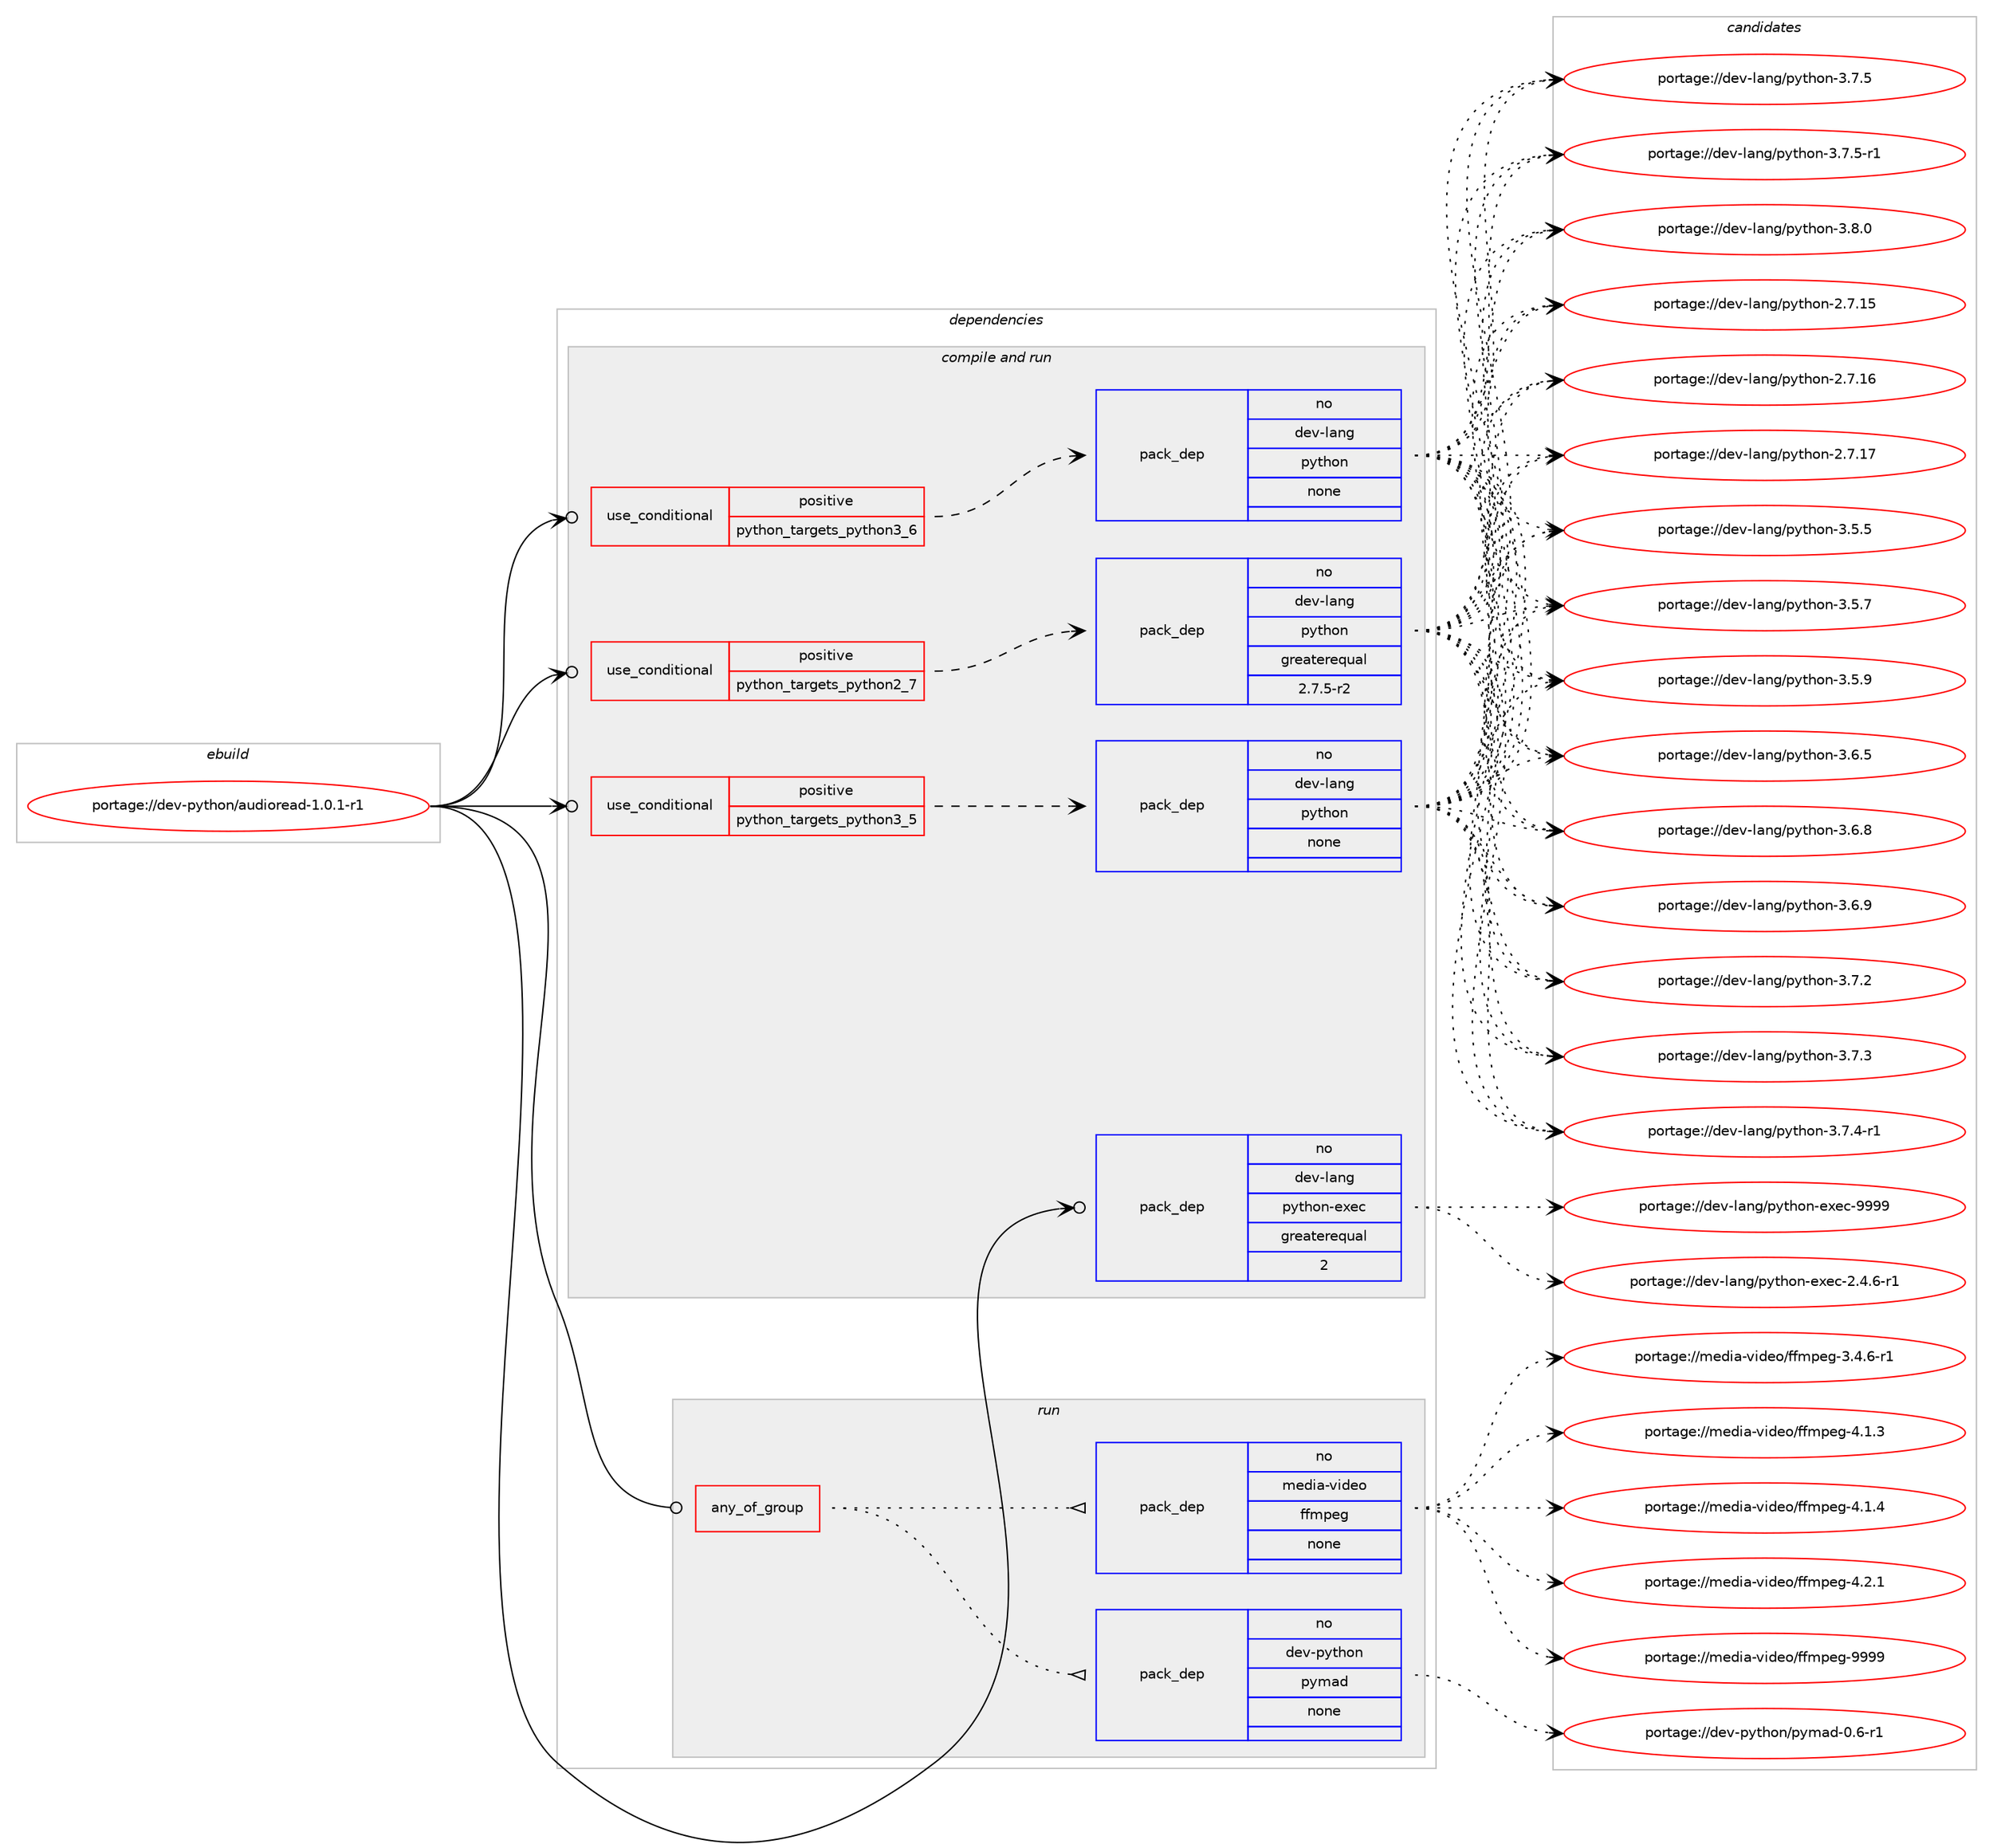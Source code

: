 digraph prolog {

# *************
# Graph options
# *************

newrank=true;
concentrate=true;
compound=true;
graph [rankdir=LR,fontname=Helvetica,fontsize=10,ranksep=1.5];#, ranksep=2.5, nodesep=0.2];
edge  [arrowhead=vee];
node  [fontname=Helvetica,fontsize=10];

# **********
# The ebuild
# **********

subgraph cluster_leftcol {
color=gray;
rank=same;
label=<<i>ebuild</i>>;
id [label="portage://dev-python/audioread-1.0.1-r1", color=red, width=4, href="../dev-python/audioread-1.0.1-r1.svg"];
}

# ****************
# The dependencies
# ****************

subgraph cluster_midcol {
color=gray;
label=<<i>dependencies</i>>;
subgraph cluster_compile {
fillcolor="#eeeeee";
style=filled;
label=<<i>compile</i>>;
}
subgraph cluster_compileandrun {
fillcolor="#eeeeee";
style=filled;
label=<<i>compile and run</i>>;
subgraph cond25800 {
dependency130379 [label=<<TABLE BORDER="0" CELLBORDER="1" CELLSPACING="0" CELLPADDING="4"><TR><TD ROWSPAN="3" CELLPADDING="10">use_conditional</TD></TR><TR><TD>positive</TD></TR><TR><TD>python_targets_python2_7</TD></TR></TABLE>>, shape=none, color=red];
subgraph pack101276 {
dependency130380 [label=<<TABLE BORDER="0" CELLBORDER="1" CELLSPACING="0" CELLPADDING="4" WIDTH="220"><TR><TD ROWSPAN="6" CELLPADDING="30">pack_dep</TD></TR><TR><TD WIDTH="110">no</TD></TR><TR><TD>dev-lang</TD></TR><TR><TD>python</TD></TR><TR><TD>greaterequal</TD></TR><TR><TD>2.7.5-r2</TD></TR></TABLE>>, shape=none, color=blue];
}
dependency130379:e -> dependency130380:w [weight=20,style="dashed",arrowhead="vee"];
}
id:e -> dependency130379:w [weight=20,style="solid",arrowhead="odotvee"];
subgraph cond25801 {
dependency130381 [label=<<TABLE BORDER="0" CELLBORDER="1" CELLSPACING="0" CELLPADDING="4"><TR><TD ROWSPAN="3" CELLPADDING="10">use_conditional</TD></TR><TR><TD>positive</TD></TR><TR><TD>python_targets_python3_5</TD></TR></TABLE>>, shape=none, color=red];
subgraph pack101277 {
dependency130382 [label=<<TABLE BORDER="0" CELLBORDER="1" CELLSPACING="0" CELLPADDING="4" WIDTH="220"><TR><TD ROWSPAN="6" CELLPADDING="30">pack_dep</TD></TR><TR><TD WIDTH="110">no</TD></TR><TR><TD>dev-lang</TD></TR><TR><TD>python</TD></TR><TR><TD>none</TD></TR><TR><TD></TD></TR></TABLE>>, shape=none, color=blue];
}
dependency130381:e -> dependency130382:w [weight=20,style="dashed",arrowhead="vee"];
}
id:e -> dependency130381:w [weight=20,style="solid",arrowhead="odotvee"];
subgraph cond25802 {
dependency130383 [label=<<TABLE BORDER="0" CELLBORDER="1" CELLSPACING="0" CELLPADDING="4"><TR><TD ROWSPAN="3" CELLPADDING="10">use_conditional</TD></TR><TR><TD>positive</TD></TR><TR><TD>python_targets_python3_6</TD></TR></TABLE>>, shape=none, color=red];
subgraph pack101278 {
dependency130384 [label=<<TABLE BORDER="0" CELLBORDER="1" CELLSPACING="0" CELLPADDING="4" WIDTH="220"><TR><TD ROWSPAN="6" CELLPADDING="30">pack_dep</TD></TR><TR><TD WIDTH="110">no</TD></TR><TR><TD>dev-lang</TD></TR><TR><TD>python</TD></TR><TR><TD>none</TD></TR><TR><TD></TD></TR></TABLE>>, shape=none, color=blue];
}
dependency130383:e -> dependency130384:w [weight=20,style="dashed",arrowhead="vee"];
}
id:e -> dependency130383:w [weight=20,style="solid",arrowhead="odotvee"];
subgraph pack101279 {
dependency130385 [label=<<TABLE BORDER="0" CELLBORDER="1" CELLSPACING="0" CELLPADDING="4" WIDTH="220"><TR><TD ROWSPAN="6" CELLPADDING="30">pack_dep</TD></TR><TR><TD WIDTH="110">no</TD></TR><TR><TD>dev-lang</TD></TR><TR><TD>python-exec</TD></TR><TR><TD>greaterequal</TD></TR><TR><TD>2</TD></TR></TABLE>>, shape=none, color=blue];
}
id:e -> dependency130385:w [weight=20,style="solid",arrowhead="odotvee"];
}
subgraph cluster_run {
fillcolor="#eeeeee";
style=filled;
label=<<i>run</i>>;
subgraph any3238 {
dependency130386 [label=<<TABLE BORDER="0" CELLBORDER="1" CELLSPACING="0" CELLPADDING="4"><TR><TD CELLPADDING="10">any_of_group</TD></TR></TABLE>>, shape=none, color=red];subgraph pack101280 {
dependency130387 [label=<<TABLE BORDER="0" CELLBORDER="1" CELLSPACING="0" CELLPADDING="4" WIDTH="220"><TR><TD ROWSPAN="6" CELLPADDING="30">pack_dep</TD></TR><TR><TD WIDTH="110">no</TD></TR><TR><TD>dev-python</TD></TR><TR><TD>pymad</TD></TR><TR><TD>none</TD></TR><TR><TD></TD></TR></TABLE>>, shape=none, color=blue];
}
dependency130386:e -> dependency130387:w [weight=20,style="dotted",arrowhead="oinv"];
subgraph pack101281 {
dependency130388 [label=<<TABLE BORDER="0" CELLBORDER="1" CELLSPACING="0" CELLPADDING="4" WIDTH="220"><TR><TD ROWSPAN="6" CELLPADDING="30">pack_dep</TD></TR><TR><TD WIDTH="110">no</TD></TR><TR><TD>media-video</TD></TR><TR><TD>ffmpeg</TD></TR><TR><TD>none</TD></TR><TR><TD></TD></TR></TABLE>>, shape=none, color=blue];
}
dependency130386:e -> dependency130388:w [weight=20,style="dotted",arrowhead="oinv"];
}
id:e -> dependency130386:w [weight=20,style="solid",arrowhead="odot"];
}
}

# **************
# The candidates
# **************

subgraph cluster_choices {
rank=same;
color=gray;
label=<<i>candidates</i>>;

subgraph choice101276 {
color=black;
nodesep=1;
choiceportage10010111845108971101034711212111610411111045504655464953 [label="portage://dev-lang/python-2.7.15", color=red, width=4,href="../dev-lang/python-2.7.15.svg"];
choiceportage10010111845108971101034711212111610411111045504655464954 [label="portage://dev-lang/python-2.7.16", color=red, width=4,href="../dev-lang/python-2.7.16.svg"];
choiceportage10010111845108971101034711212111610411111045504655464955 [label="portage://dev-lang/python-2.7.17", color=red, width=4,href="../dev-lang/python-2.7.17.svg"];
choiceportage100101118451089711010347112121116104111110455146534653 [label="portage://dev-lang/python-3.5.5", color=red, width=4,href="../dev-lang/python-3.5.5.svg"];
choiceportage100101118451089711010347112121116104111110455146534655 [label="portage://dev-lang/python-3.5.7", color=red, width=4,href="../dev-lang/python-3.5.7.svg"];
choiceportage100101118451089711010347112121116104111110455146534657 [label="portage://dev-lang/python-3.5.9", color=red, width=4,href="../dev-lang/python-3.5.9.svg"];
choiceportage100101118451089711010347112121116104111110455146544653 [label="portage://dev-lang/python-3.6.5", color=red, width=4,href="../dev-lang/python-3.6.5.svg"];
choiceportage100101118451089711010347112121116104111110455146544656 [label="portage://dev-lang/python-3.6.8", color=red, width=4,href="../dev-lang/python-3.6.8.svg"];
choiceportage100101118451089711010347112121116104111110455146544657 [label="portage://dev-lang/python-3.6.9", color=red, width=4,href="../dev-lang/python-3.6.9.svg"];
choiceportage100101118451089711010347112121116104111110455146554650 [label="portage://dev-lang/python-3.7.2", color=red, width=4,href="../dev-lang/python-3.7.2.svg"];
choiceportage100101118451089711010347112121116104111110455146554651 [label="portage://dev-lang/python-3.7.3", color=red, width=4,href="../dev-lang/python-3.7.3.svg"];
choiceportage1001011184510897110103471121211161041111104551465546524511449 [label="portage://dev-lang/python-3.7.4-r1", color=red, width=4,href="../dev-lang/python-3.7.4-r1.svg"];
choiceportage100101118451089711010347112121116104111110455146554653 [label="portage://dev-lang/python-3.7.5", color=red, width=4,href="../dev-lang/python-3.7.5.svg"];
choiceportage1001011184510897110103471121211161041111104551465546534511449 [label="portage://dev-lang/python-3.7.5-r1", color=red, width=4,href="../dev-lang/python-3.7.5-r1.svg"];
choiceportage100101118451089711010347112121116104111110455146564648 [label="portage://dev-lang/python-3.8.0", color=red, width=4,href="../dev-lang/python-3.8.0.svg"];
dependency130380:e -> choiceportage10010111845108971101034711212111610411111045504655464953:w [style=dotted,weight="100"];
dependency130380:e -> choiceportage10010111845108971101034711212111610411111045504655464954:w [style=dotted,weight="100"];
dependency130380:e -> choiceportage10010111845108971101034711212111610411111045504655464955:w [style=dotted,weight="100"];
dependency130380:e -> choiceportage100101118451089711010347112121116104111110455146534653:w [style=dotted,weight="100"];
dependency130380:e -> choiceportage100101118451089711010347112121116104111110455146534655:w [style=dotted,weight="100"];
dependency130380:e -> choiceportage100101118451089711010347112121116104111110455146534657:w [style=dotted,weight="100"];
dependency130380:e -> choiceportage100101118451089711010347112121116104111110455146544653:w [style=dotted,weight="100"];
dependency130380:e -> choiceportage100101118451089711010347112121116104111110455146544656:w [style=dotted,weight="100"];
dependency130380:e -> choiceportage100101118451089711010347112121116104111110455146544657:w [style=dotted,weight="100"];
dependency130380:e -> choiceportage100101118451089711010347112121116104111110455146554650:w [style=dotted,weight="100"];
dependency130380:e -> choiceportage100101118451089711010347112121116104111110455146554651:w [style=dotted,weight="100"];
dependency130380:e -> choiceportage1001011184510897110103471121211161041111104551465546524511449:w [style=dotted,weight="100"];
dependency130380:e -> choiceportage100101118451089711010347112121116104111110455146554653:w [style=dotted,weight="100"];
dependency130380:e -> choiceportage1001011184510897110103471121211161041111104551465546534511449:w [style=dotted,weight="100"];
dependency130380:e -> choiceportage100101118451089711010347112121116104111110455146564648:w [style=dotted,weight="100"];
}
subgraph choice101277 {
color=black;
nodesep=1;
choiceportage10010111845108971101034711212111610411111045504655464953 [label="portage://dev-lang/python-2.7.15", color=red, width=4,href="../dev-lang/python-2.7.15.svg"];
choiceportage10010111845108971101034711212111610411111045504655464954 [label="portage://dev-lang/python-2.7.16", color=red, width=4,href="../dev-lang/python-2.7.16.svg"];
choiceportage10010111845108971101034711212111610411111045504655464955 [label="portage://dev-lang/python-2.7.17", color=red, width=4,href="../dev-lang/python-2.7.17.svg"];
choiceportage100101118451089711010347112121116104111110455146534653 [label="portage://dev-lang/python-3.5.5", color=red, width=4,href="../dev-lang/python-3.5.5.svg"];
choiceportage100101118451089711010347112121116104111110455146534655 [label="portage://dev-lang/python-3.5.7", color=red, width=4,href="../dev-lang/python-3.5.7.svg"];
choiceportage100101118451089711010347112121116104111110455146534657 [label="portage://dev-lang/python-3.5.9", color=red, width=4,href="../dev-lang/python-3.5.9.svg"];
choiceportage100101118451089711010347112121116104111110455146544653 [label="portage://dev-lang/python-3.6.5", color=red, width=4,href="../dev-lang/python-3.6.5.svg"];
choiceportage100101118451089711010347112121116104111110455146544656 [label="portage://dev-lang/python-3.6.8", color=red, width=4,href="../dev-lang/python-3.6.8.svg"];
choiceportage100101118451089711010347112121116104111110455146544657 [label="portage://dev-lang/python-3.6.9", color=red, width=4,href="../dev-lang/python-3.6.9.svg"];
choiceportage100101118451089711010347112121116104111110455146554650 [label="portage://dev-lang/python-3.7.2", color=red, width=4,href="../dev-lang/python-3.7.2.svg"];
choiceportage100101118451089711010347112121116104111110455146554651 [label="portage://dev-lang/python-3.7.3", color=red, width=4,href="../dev-lang/python-3.7.3.svg"];
choiceportage1001011184510897110103471121211161041111104551465546524511449 [label="portage://dev-lang/python-3.7.4-r1", color=red, width=4,href="../dev-lang/python-3.7.4-r1.svg"];
choiceportage100101118451089711010347112121116104111110455146554653 [label="portage://dev-lang/python-3.7.5", color=red, width=4,href="../dev-lang/python-3.7.5.svg"];
choiceportage1001011184510897110103471121211161041111104551465546534511449 [label="portage://dev-lang/python-3.7.5-r1", color=red, width=4,href="../dev-lang/python-3.7.5-r1.svg"];
choiceportage100101118451089711010347112121116104111110455146564648 [label="portage://dev-lang/python-3.8.0", color=red, width=4,href="../dev-lang/python-3.8.0.svg"];
dependency130382:e -> choiceportage10010111845108971101034711212111610411111045504655464953:w [style=dotted,weight="100"];
dependency130382:e -> choiceportage10010111845108971101034711212111610411111045504655464954:w [style=dotted,weight="100"];
dependency130382:e -> choiceportage10010111845108971101034711212111610411111045504655464955:w [style=dotted,weight="100"];
dependency130382:e -> choiceportage100101118451089711010347112121116104111110455146534653:w [style=dotted,weight="100"];
dependency130382:e -> choiceportage100101118451089711010347112121116104111110455146534655:w [style=dotted,weight="100"];
dependency130382:e -> choiceportage100101118451089711010347112121116104111110455146534657:w [style=dotted,weight="100"];
dependency130382:e -> choiceportage100101118451089711010347112121116104111110455146544653:w [style=dotted,weight="100"];
dependency130382:e -> choiceportage100101118451089711010347112121116104111110455146544656:w [style=dotted,weight="100"];
dependency130382:e -> choiceportage100101118451089711010347112121116104111110455146544657:w [style=dotted,weight="100"];
dependency130382:e -> choiceportage100101118451089711010347112121116104111110455146554650:w [style=dotted,weight="100"];
dependency130382:e -> choiceportage100101118451089711010347112121116104111110455146554651:w [style=dotted,weight="100"];
dependency130382:e -> choiceportage1001011184510897110103471121211161041111104551465546524511449:w [style=dotted,weight="100"];
dependency130382:e -> choiceportage100101118451089711010347112121116104111110455146554653:w [style=dotted,weight="100"];
dependency130382:e -> choiceportage1001011184510897110103471121211161041111104551465546534511449:w [style=dotted,weight="100"];
dependency130382:e -> choiceportage100101118451089711010347112121116104111110455146564648:w [style=dotted,weight="100"];
}
subgraph choice101278 {
color=black;
nodesep=1;
choiceportage10010111845108971101034711212111610411111045504655464953 [label="portage://dev-lang/python-2.7.15", color=red, width=4,href="../dev-lang/python-2.7.15.svg"];
choiceportage10010111845108971101034711212111610411111045504655464954 [label="portage://dev-lang/python-2.7.16", color=red, width=4,href="../dev-lang/python-2.7.16.svg"];
choiceportage10010111845108971101034711212111610411111045504655464955 [label="portage://dev-lang/python-2.7.17", color=red, width=4,href="../dev-lang/python-2.7.17.svg"];
choiceportage100101118451089711010347112121116104111110455146534653 [label="portage://dev-lang/python-3.5.5", color=red, width=4,href="../dev-lang/python-3.5.5.svg"];
choiceportage100101118451089711010347112121116104111110455146534655 [label="portage://dev-lang/python-3.5.7", color=red, width=4,href="../dev-lang/python-3.5.7.svg"];
choiceportage100101118451089711010347112121116104111110455146534657 [label="portage://dev-lang/python-3.5.9", color=red, width=4,href="../dev-lang/python-3.5.9.svg"];
choiceportage100101118451089711010347112121116104111110455146544653 [label="portage://dev-lang/python-3.6.5", color=red, width=4,href="../dev-lang/python-3.6.5.svg"];
choiceportage100101118451089711010347112121116104111110455146544656 [label="portage://dev-lang/python-3.6.8", color=red, width=4,href="../dev-lang/python-3.6.8.svg"];
choiceportage100101118451089711010347112121116104111110455146544657 [label="portage://dev-lang/python-3.6.9", color=red, width=4,href="../dev-lang/python-3.6.9.svg"];
choiceportage100101118451089711010347112121116104111110455146554650 [label="portage://dev-lang/python-3.7.2", color=red, width=4,href="../dev-lang/python-3.7.2.svg"];
choiceportage100101118451089711010347112121116104111110455146554651 [label="portage://dev-lang/python-3.7.3", color=red, width=4,href="../dev-lang/python-3.7.3.svg"];
choiceportage1001011184510897110103471121211161041111104551465546524511449 [label="portage://dev-lang/python-3.7.4-r1", color=red, width=4,href="../dev-lang/python-3.7.4-r1.svg"];
choiceportage100101118451089711010347112121116104111110455146554653 [label="portage://dev-lang/python-3.7.5", color=red, width=4,href="../dev-lang/python-3.7.5.svg"];
choiceportage1001011184510897110103471121211161041111104551465546534511449 [label="portage://dev-lang/python-3.7.5-r1", color=red, width=4,href="../dev-lang/python-3.7.5-r1.svg"];
choiceportage100101118451089711010347112121116104111110455146564648 [label="portage://dev-lang/python-3.8.0", color=red, width=4,href="../dev-lang/python-3.8.0.svg"];
dependency130384:e -> choiceportage10010111845108971101034711212111610411111045504655464953:w [style=dotted,weight="100"];
dependency130384:e -> choiceportage10010111845108971101034711212111610411111045504655464954:w [style=dotted,weight="100"];
dependency130384:e -> choiceportage10010111845108971101034711212111610411111045504655464955:w [style=dotted,weight="100"];
dependency130384:e -> choiceportage100101118451089711010347112121116104111110455146534653:w [style=dotted,weight="100"];
dependency130384:e -> choiceportage100101118451089711010347112121116104111110455146534655:w [style=dotted,weight="100"];
dependency130384:e -> choiceportage100101118451089711010347112121116104111110455146534657:w [style=dotted,weight="100"];
dependency130384:e -> choiceportage100101118451089711010347112121116104111110455146544653:w [style=dotted,weight="100"];
dependency130384:e -> choiceportage100101118451089711010347112121116104111110455146544656:w [style=dotted,weight="100"];
dependency130384:e -> choiceportage100101118451089711010347112121116104111110455146544657:w [style=dotted,weight="100"];
dependency130384:e -> choiceportage100101118451089711010347112121116104111110455146554650:w [style=dotted,weight="100"];
dependency130384:e -> choiceportage100101118451089711010347112121116104111110455146554651:w [style=dotted,weight="100"];
dependency130384:e -> choiceportage1001011184510897110103471121211161041111104551465546524511449:w [style=dotted,weight="100"];
dependency130384:e -> choiceportage100101118451089711010347112121116104111110455146554653:w [style=dotted,weight="100"];
dependency130384:e -> choiceportage1001011184510897110103471121211161041111104551465546534511449:w [style=dotted,weight="100"];
dependency130384:e -> choiceportage100101118451089711010347112121116104111110455146564648:w [style=dotted,weight="100"];
}
subgraph choice101279 {
color=black;
nodesep=1;
choiceportage10010111845108971101034711212111610411111045101120101994550465246544511449 [label="portage://dev-lang/python-exec-2.4.6-r1", color=red, width=4,href="../dev-lang/python-exec-2.4.6-r1.svg"];
choiceportage10010111845108971101034711212111610411111045101120101994557575757 [label="portage://dev-lang/python-exec-9999", color=red, width=4,href="../dev-lang/python-exec-9999.svg"];
dependency130385:e -> choiceportage10010111845108971101034711212111610411111045101120101994550465246544511449:w [style=dotted,weight="100"];
dependency130385:e -> choiceportage10010111845108971101034711212111610411111045101120101994557575757:w [style=dotted,weight="100"];
}
subgraph choice101280 {
color=black;
nodesep=1;
choiceportage100101118451121211161041111104711212110997100454846544511449 [label="portage://dev-python/pymad-0.6-r1", color=red, width=4,href="../dev-python/pymad-0.6-r1.svg"];
dependency130387:e -> choiceportage100101118451121211161041111104711212110997100454846544511449:w [style=dotted,weight="100"];
}
subgraph choice101281 {
color=black;
nodesep=1;
choiceportage1091011001059745118105100101111471021021091121011034551465246544511449 [label="portage://media-video/ffmpeg-3.4.6-r1", color=red, width=4,href="../media-video/ffmpeg-3.4.6-r1.svg"];
choiceportage109101100105974511810510010111147102102109112101103455246494651 [label="portage://media-video/ffmpeg-4.1.3", color=red, width=4,href="../media-video/ffmpeg-4.1.3.svg"];
choiceportage109101100105974511810510010111147102102109112101103455246494652 [label="portage://media-video/ffmpeg-4.1.4", color=red, width=4,href="../media-video/ffmpeg-4.1.4.svg"];
choiceportage109101100105974511810510010111147102102109112101103455246504649 [label="portage://media-video/ffmpeg-4.2.1", color=red, width=4,href="../media-video/ffmpeg-4.2.1.svg"];
choiceportage1091011001059745118105100101111471021021091121011034557575757 [label="portage://media-video/ffmpeg-9999", color=red, width=4,href="../media-video/ffmpeg-9999.svg"];
dependency130388:e -> choiceportage1091011001059745118105100101111471021021091121011034551465246544511449:w [style=dotted,weight="100"];
dependency130388:e -> choiceportage109101100105974511810510010111147102102109112101103455246494651:w [style=dotted,weight="100"];
dependency130388:e -> choiceportage109101100105974511810510010111147102102109112101103455246494652:w [style=dotted,weight="100"];
dependency130388:e -> choiceportage109101100105974511810510010111147102102109112101103455246504649:w [style=dotted,weight="100"];
dependency130388:e -> choiceportage1091011001059745118105100101111471021021091121011034557575757:w [style=dotted,weight="100"];
}
}

}
